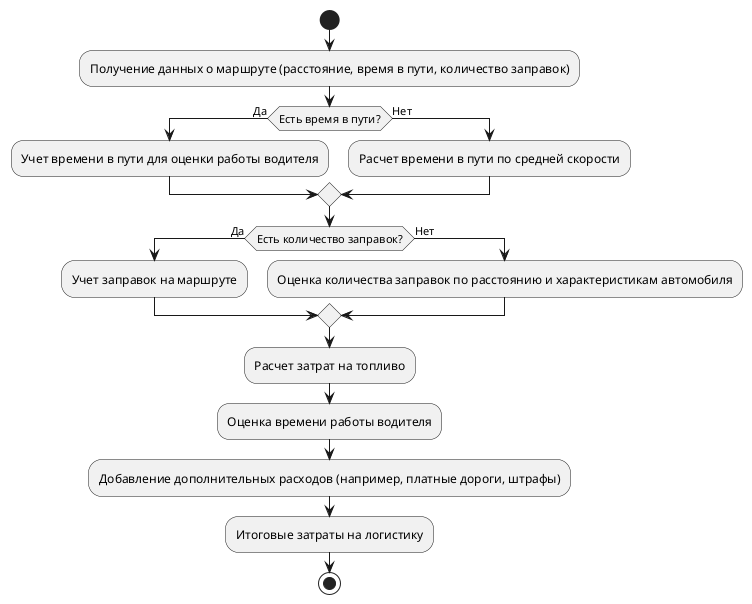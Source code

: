@startuml

|Сервис счетов|
start
:Получение данных о маршруте (расстояние, время в пути, количество заправок);

if (Есть время в пути?) then (Да)
  :Учет времени в пути для оценки работы водителя;
else (Нет)
  :Расчет времени в пути по средней скорости;
endif

if (Есть количество заправок?) then (Да)
  :Учет заправок на маршруте;
else (Нет)
  :Оценка количества заправок по расстоянию и характеристикам автомобиля;
endif

:Расчет затрат на топливо;
:Оценка времени работы водителя;
:Добавление дополнительных расходов (например, платные дороги, штрафы);

:Итоговые затраты на логистику;

stop

@enduml